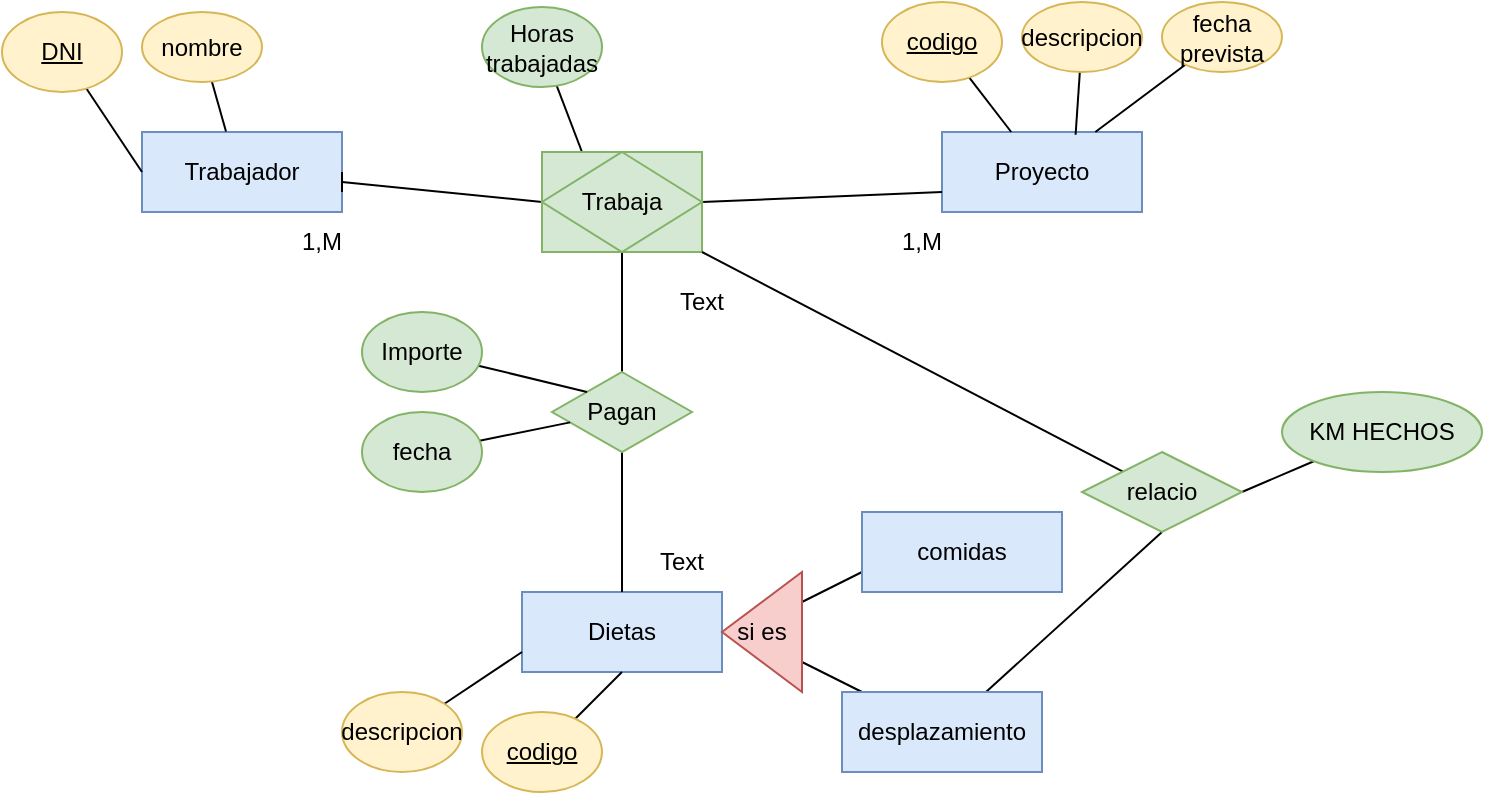 <mxfile version="20.5.3" type="device"><diagram id="R2lEEEUBdFMjLlhIrx00" name="Page-1"><mxGraphModel dx="1038" dy="579" grid="1" gridSize="10" guides="1" tooltips="1" connect="1" arrows="1" fold="1" page="1" pageScale="1" pageWidth="850" pageHeight="1100" math="0" shadow="0" extFonts="Permanent Marker^https://fonts.googleapis.com/css?family=Permanent+Marker"><root><mxCell id="0"/><mxCell id="1" parent="0"/><mxCell id="ZWkOcu4GxZJojOYbVv3w-24" style="edgeStyle=none;rounded=0;orthogonalLoop=1;jettySize=auto;html=1;entryX=0;entryY=0.5;entryDx=0;entryDy=0;endArrow=none;endFill=0;" parent="1" source="ZWkOcu4GxZJojOYbVv3w-1" target="ZWkOcu4GxZJojOYbVv3w-23" edge="1"><mxGeometry relative="1" as="geometry"/></mxCell><mxCell id="ZWkOcu4GxZJojOYbVv3w-1" value="Trabajador" style="whiteSpace=wrap;html=1;align=center;fillColor=#dae8fc;strokeColor=#6c8ebf;" parent="1" vertex="1"><mxGeometry x="80" y="160" width="100" height="40" as="geometry"/></mxCell><mxCell id="ZWkOcu4GxZJojOYbVv3w-2" value="Proyecto" style="whiteSpace=wrap;html=1;align=center;fillColor=#dae8fc;strokeColor=#6c8ebf;" parent="1" vertex="1"><mxGeometry x="480" y="160" width="100" height="40" as="geometry"/></mxCell><mxCell id="ZWkOcu4GxZJojOYbVv3w-4" style="rounded=0;orthogonalLoop=1;jettySize=auto;html=1;entryX=0;entryY=0.75;entryDx=0;entryDy=0;endArrow=none;endFill=0;exitX=1;exitY=0.5;exitDx=0;exitDy=0;" parent="1" source="ZWkOcu4GxZJojOYbVv3w-23" target="ZWkOcu4GxZJojOYbVv3w-2" edge="1"><mxGeometry relative="1" as="geometry"><mxPoint x="380" y="190" as="sourcePoint"/></mxGeometry></mxCell><mxCell id="ZWkOcu4GxZJojOYbVv3w-7" style="edgeStyle=none;rounded=0;orthogonalLoop=1;jettySize=auto;html=1;exitX=1;exitY=0.5;exitDx=0;exitDy=0;endArrow=none;endFill=0;" parent="1" edge="1"><mxGeometry relative="1" as="geometry"><mxPoint x="60" y="115" as="sourcePoint"/><mxPoint x="60" y="115" as="targetPoint"/></mxGeometry></mxCell><mxCell id="ZWkOcu4GxZJojOYbVv3w-15" style="edgeStyle=none;rounded=0;orthogonalLoop=1;jettySize=auto;html=1;entryX=0.42;entryY=-0.005;entryDx=0;entryDy=0;entryPerimeter=0;endArrow=none;endFill=0;" parent="1" source="ZWkOcu4GxZJojOYbVv3w-8" target="ZWkOcu4GxZJojOYbVv3w-1" edge="1"><mxGeometry relative="1" as="geometry"/></mxCell><mxCell id="ZWkOcu4GxZJojOYbVv3w-8" value="nombre" style="ellipse;whiteSpace=wrap;html=1;align=center;fillColor=#fff2cc;strokeColor=#d6b656;" parent="1" vertex="1"><mxGeometry x="80" y="100" width="60" height="35" as="geometry"/></mxCell><mxCell id="ZWkOcu4GxZJojOYbVv3w-9" style="edgeStyle=none;rounded=0;orthogonalLoop=1;jettySize=auto;html=1;entryX=0.5;entryY=1;entryDx=0;entryDy=0;endArrow=none;endFill=0;" parent="1" source="ZWkOcu4GxZJojOYbVv3w-8" target="ZWkOcu4GxZJojOYbVv3w-8" edge="1"><mxGeometry relative="1" as="geometry"/></mxCell><mxCell id="ZWkOcu4GxZJojOYbVv3w-14" style="edgeStyle=none;rounded=0;orthogonalLoop=1;jettySize=auto;html=1;entryX=0;entryY=0.5;entryDx=0;entryDy=0;endArrow=none;endFill=0;" parent="1" source="ZWkOcu4GxZJojOYbVv3w-10" target="ZWkOcu4GxZJojOYbVv3w-1" edge="1"><mxGeometry relative="1" as="geometry"/></mxCell><mxCell id="ZWkOcu4GxZJojOYbVv3w-10" value="DNI" style="ellipse;whiteSpace=wrap;html=1;align=center;fontStyle=4;fillColor=#fff2cc;strokeColor=#d6b656;" parent="1" vertex="1"><mxGeometry x="10" y="100" width="60" height="40" as="geometry"/></mxCell><mxCell id="ZWkOcu4GxZJojOYbVv3w-21" style="edgeStyle=none;rounded=0;orthogonalLoop=1;jettySize=auto;html=1;entryX=0.668;entryY=0.035;entryDx=0;entryDy=0;entryPerimeter=0;endArrow=none;endFill=0;" parent="1" source="ZWkOcu4GxZJojOYbVv3w-11" target="ZWkOcu4GxZJojOYbVv3w-2" edge="1"><mxGeometry relative="1" as="geometry"/></mxCell><mxCell id="ZWkOcu4GxZJojOYbVv3w-11" value="descripcion" style="ellipse;whiteSpace=wrap;html=1;align=center;fillColor=#fff2cc;strokeColor=#d6b656;" parent="1" vertex="1"><mxGeometry x="520" y="95" width="60" height="35" as="geometry"/></mxCell><mxCell id="ZWkOcu4GxZJojOYbVv3w-20" style="edgeStyle=none;rounded=0;orthogonalLoop=1;jettySize=auto;html=1;endArrow=none;endFill=0;" parent="1" source="ZWkOcu4GxZJojOYbVv3w-12" target="ZWkOcu4GxZJojOYbVv3w-2" edge="1"><mxGeometry relative="1" as="geometry"/></mxCell><mxCell id="ZWkOcu4GxZJojOYbVv3w-12" value="codigo" style="ellipse;whiteSpace=wrap;html=1;align=center;fontStyle=4;fillColor=#fff2cc;strokeColor=#d6b656;" parent="1" vertex="1"><mxGeometry x="450" y="95" width="60" height="40" as="geometry"/></mxCell><mxCell id="ZWkOcu4GxZJojOYbVv3w-22" style="edgeStyle=none;rounded=0;orthogonalLoop=1;jettySize=auto;html=1;endArrow=none;endFill=0;" parent="1" source="ZWkOcu4GxZJojOYbVv3w-13" target="ZWkOcu4GxZJojOYbVv3w-2" edge="1"><mxGeometry relative="1" as="geometry"/></mxCell><mxCell id="ZWkOcu4GxZJojOYbVv3w-13" value="fecha&lt;br&gt;prevista" style="ellipse;whiteSpace=wrap;html=1;align=center;fillColor=#fff2cc;strokeColor=#d6b656;" parent="1" vertex="1"><mxGeometry x="590" y="95" width="60" height="35" as="geometry"/></mxCell><mxCell id="ZWkOcu4GxZJojOYbVv3w-17" style="edgeStyle=none;rounded=0;orthogonalLoop=1;jettySize=auto;html=1;endArrow=none;endFill=0;entryX=0.25;entryY=0;entryDx=0;entryDy=0;" parent="1" source="ZWkOcu4GxZJojOYbVv3w-16" target="ZWkOcu4GxZJojOYbVv3w-23" edge="1"><mxGeometry relative="1" as="geometry"><mxPoint x="307.027" y="166.486" as="targetPoint"/></mxGeometry></mxCell><mxCell id="ZWkOcu4GxZJojOYbVv3w-16" value="Horas trabajadas" style="ellipse;whiteSpace=wrap;html=1;align=center;fillColor=#d5e8d4;strokeColor=#82b366;" parent="1" vertex="1"><mxGeometry x="250" y="97.5" width="60" height="40" as="geometry"/></mxCell><mxCell id="ZWkOcu4GxZJojOYbVv3w-30" style="edgeStyle=none;rounded=0;orthogonalLoop=1;jettySize=auto;html=1;entryX=0.5;entryY=0;entryDx=0;entryDy=0;endArrow=none;endFill=0;" parent="1" source="ZWkOcu4GxZJojOYbVv3w-23" target="ZWkOcu4GxZJojOYbVv3w-27" edge="1"><mxGeometry relative="1" as="geometry"/></mxCell><mxCell id="ZWkOcu4GxZJojOYbVv3w-23" value="Trabaja" style="shape=associativeEntity;whiteSpace=wrap;html=1;align=center;fillColor=#d5e8d4;strokeColor=#82b366;" parent="1" vertex="1"><mxGeometry x="280" y="170" width="80" height="50" as="geometry"/></mxCell><mxCell id="ZWkOcu4GxZJojOYbVv3w-26" value="Dietas" style="whiteSpace=wrap;html=1;align=center;fillColor=#dae8fc;strokeColor=#6c8ebf;" parent="1" vertex="1"><mxGeometry x="270" y="390" width="100" height="40" as="geometry"/></mxCell><mxCell id="ZWkOcu4GxZJojOYbVv3w-29" style="edgeStyle=none;rounded=0;orthogonalLoop=1;jettySize=auto;html=1;entryX=0.5;entryY=0;entryDx=0;entryDy=0;endArrow=none;endFill=0;" parent="1" source="ZWkOcu4GxZJojOYbVv3w-27" target="ZWkOcu4GxZJojOYbVv3w-26" edge="1"><mxGeometry relative="1" as="geometry"/></mxCell><mxCell id="ZWkOcu4GxZJojOYbVv3w-27" value="Pagan" style="shape=rhombus;perimeter=rhombusPerimeter;whiteSpace=wrap;html=1;align=center;fillColor=#d5e8d4;strokeColor=#82b366;" parent="1" vertex="1"><mxGeometry x="285" y="280" width="70" height="40" as="geometry"/></mxCell><mxCell id="ZWkOcu4GxZJojOYbVv3w-28" style="edgeStyle=none;rounded=0;orthogonalLoop=1;jettySize=auto;html=1;exitX=1;exitY=0;exitDx=0;exitDy=0;endArrow=none;endFill=0;" parent="1" source="ZWkOcu4GxZJojOYbVv3w-27" target="ZWkOcu4GxZJojOYbVv3w-27" edge="1"><mxGeometry relative="1" as="geometry"/></mxCell><mxCell id="6t_cHjGL2K689ifNOuH1-1" style="edgeStyle=none;rounded=0;orthogonalLoop=1;jettySize=auto;html=1;endArrow=none;endFill=0;" parent="1" source="ZWkOcu4GxZJojOYbVv3w-31" target="ZWkOcu4GxZJojOYbVv3w-27" edge="1"><mxGeometry relative="1" as="geometry"/></mxCell><mxCell id="ZWkOcu4GxZJojOYbVv3w-31" value="fecha" style="ellipse;whiteSpace=wrap;html=1;align=center;fillColor=#d5e8d4;strokeColor=#82b366;" parent="1" vertex="1"><mxGeometry x="190" y="300" width="60" height="40" as="geometry"/></mxCell><mxCell id="6t_cHjGL2K689ifNOuH1-2" style="edgeStyle=none;rounded=0;orthogonalLoop=1;jettySize=auto;html=1;entryX=0;entryY=0;entryDx=0;entryDy=0;endArrow=none;endFill=0;" parent="1" source="ZWkOcu4GxZJojOYbVv3w-33" target="ZWkOcu4GxZJojOYbVv3w-27" edge="1"><mxGeometry relative="1" as="geometry"/></mxCell><mxCell id="ZWkOcu4GxZJojOYbVv3w-33" value="Importe" style="ellipse;whiteSpace=wrap;html=1;align=center;fillColor=#d5e8d4;strokeColor=#82b366;" parent="1" vertex="1"><mxGeometry x="190" y="250" width="60" height="40" as="geometry"/></mxCell><mxCell id="ZWkOcu4GxZJojOYbVv3w-36" style="edgeStyle=none;rounded=0;orthogonalLoop=1;jettySize=auto;html=1;entryX=0;entryY=0.75;entryDx=0;entryDy=0;endArrow=none;endFill=0;" parent="1" source="ZWkOcu4GxZJojOYbVv3w-35" target="ZWkOcu4GxZJojOYbVv3w-26" edge="1"><mxGeometry relative="1" as="geometry"/></mxCell><mxCell id="ZWkOcu4GxZJojOYbVv3w-35" value="descripcion" style="ellipse;whiteSpace=wrap;html=1;align=center;fillColor=#fff2cc;strokeColor=#d6b656;" parent="1" vertex="1"><mxGeometry x="180" y="440" width="60" height="40" as="geometry"/></mxCell><mxCell id="ZWkOcu4GxZJojOYbVv3w-52" style="edgeStyle=none;rounded=0;orthogonalLoop=1;jettySize=auto;html=1;exitX=0;exitY=0.75;exitDx=0;exitDy=0;entryX=0;entryY=0.75;entryDx=0;entryDy=0;endArrow=none;endFill=0;" parent="1" source="ZWkOcu4GxZJojOYbVv3w-42" target="ZWkOcu4GxZJojOYbVv3w-51" edge="1"><mxGeometry relative="1" as="geometry"/></mxCell><mxCell id="ZWkOcu4GxZJojOYbVv3w-42" value="comidas" style="whiteSpace=wrap;html=1;align=center;fillColor=#dae8fc;strokeColor=#6c8ebf;" parent="1" vertex="1"><mxGeometry x="440" y="350" width="100" height="40" as="geometry"/></mxCell><mxCell id="ZWkOcu4GxZJojOYbVv3w-53" style="edgeStyle=none;rounded=0;orthogonalLoop=1;jettySize=auto;html=1;entryX=0;entryY=0.25;entryDx=0;entryDy=0;endArrow=none;endFill=0;" parent="1" source="ZWkOcu4GxZJojOYbVv3w-44" target="ZWkOcu4GxZJojOYbVv3w-51" edge="1"><mxGeometry relative="1" as="geometry"/></mxCell><mxCell id="6t_cHjGL2K689ifNOuH1-16" style="edgeStyle=none;rounded=0;orthogonalLoop=1;jettySize=auto;html=1;entryX=0.5;entryY=1;entryDx=0;entryDy=0;endArrow=none;endFill=0;" parent="1" source="ZWkOcu4GxZJojOYbVv3w-44" target="6t_cHjGL2K689ifNOuH1-15" edge="1"><mxGeometry relative="1" as="geometry"/></mxCell><mxCell id="ZWkOcu4GxZJojOYbVv3w-44" value="desplazamiento" style="whiteSpace=wrap;html=1;align=center;fillColor=#dae8fc;strokeColor=#6c8ebf;" parent="1" vertex="1"><mxGeometry x="430" y="440" width="100" height="40" as="geometry"/></mxCell><mxCell id="ZK3oSLYOHt6sKpQ8Q-cW-3" style="edgeStyle=none;rounded=0;orthogonalLoop=1;jettySize=auto;html=1;entryX=1;entryY=0.5;entryDx=0;entryDy=0;endArrow=none;endFill=0;" edge="1" parent="1" source="ZWkOcu4GxZJojOYbVv3w-49" target="6t_cHjGL2K689ifNOuH1-15"><mxGeometry relative="1" as="geometry"/></mxCell><mxCell id="ZWkOcu4GxZJojOYbVv3w-49" value="KM HECHOS" style="ellipse;whiteSpace=wrap;html=1;align=center;fillColor=#d5e8d4;strokeColor=#82b366;" parent="1" vertex="1"><mxGeometry x="650" y="290" width="100" height="40" as="geometry"/></mxCell><mxCell id="ZWkOcu4GxZJojOYbVv3w-51" value="si es" style="triangle;whiteSpace=wrap;html=1;direction=west;fillColor=#f8cecc;strokeColor=#b85450;" parent="1" vertex="1"><mxGeometry x="370" y="380" width="40" height="60" as="geometry"/></mxCell><mxCell id="6t_cHjGL2K689ifNOuH1-5" style="edgeStyle=none;rounded=0;orthogonalLoop=1;jettySize=auto;html=1;entryX=0.5;entryY=1;entryDx=0;entryDy=0;endArrow=none;endFill=0;" parent="1" source="6t_cHjGL2K689ifNOuH1-3" target="ZWkOcu4GxZJojOYbVv3w-26" edge="1"><mxGeometry relative="1" as="geometry"/></mxCell><mxCell id="6t_cHjGL2K689ifNOuH1-3" value="codigo" style="ellipse;whiteSpace=wrap;html=1;align=center;fontStyle=4;fillColor=#fff2cc;strokeColor=#d6b656;" parent="1" vertex="1"><mxGeometry x="250" y="450" width="60" height="40" as="geometry"/></mxCell><mxCell id="6t_cHjGL2K689ifNOuH1-10" value="1,M" style="text;html=1;strokeColor=none;fillColor=none;align=center;verticalAlign=middle;whiteSpace=wrap;rounded=0;" parent="1" vertex="1"><mxGeometry x="140" y="200" width="60" height="30" as="geometry"/></mxCell><mxCell id="6t_cHjGL2K689ifNOuH1-11" value="1,M" style="text;html=1;strokeColor=none;fillColor=none;align=center;verticalAlign=middle;whiteSpace=wrap;rounded=0;" parent="1" vertex="1"><mxGeometry x="440" y="200" width="60" height="30" as="geometry"/></mxCell><mxCell id="6t_cHjGL2K689ifNOuH1-12" value="Text" style="text;html=1;strokeColor=none;fillColor=none;align=center;verticalAlign=middle;whiteSpace=wrap;rounded=0;" parent="1" vertex="1"><mxGeometry x="330" y="230" width="60" height="30" as="geometry"/></mxCell><mxCell id="6t_cHjGL2K689ifNOuH1-13" value="Text" style="text;html=1;strokeColor=none;fillColor=none;align=center;verticalAlign=middle;whiteSpace=wrap;rounded=0;" parent="1" vertex="1"><mxGeometry x="320" y="360" width="60" height="30" as="geometry"/></mxCell><mxCell id="ZK3oSLYOHt6sKpQ8Q-cW-1" style="rounded=0;orthogonalLoop=1;jettySize=auto;html=1;entryX=1;entryY=1;entryDx=0;entryDy=0;endArrow=none;endFill=0;" edge="1" parent="1" source="6t_cHjGL2K689ifNOuH1-15" target="ZWkOcu4GxZJojOYbVv3w-23"><mxGeometry relative="1" as="geometry"/></mxCell><mxCell id="6t_cHjGL2K689ifNOuH1-15" value="relacio" style="shape=rhombus;perimeter=rhombusPerimeter;whiteSpace=wrap;html=1;align=center;fillColor=#d5e8d4;strokeColor=#82b366;" parent="1" vertex="1"><mxGeometry x="550" y="320" width="80" height="40" as="geometry"/></mxCell><mxCell id="ZK3oSLYOHt6sKpQ8Q-cW-2" style="edgeStyle=none;rounded=0;orthogonalLoop=1;jettySize=auto;html=1;exitX=1;exitY=0.75;exitDx=0;exitDy=0;entryX=1;entryY=0.5;entryDx=0;entryDy=0;endArrow=none;endFill=0;" edge="1" parent="1" source="ZWkOcu4GxZJojOYbVv3w-1" target="ZWkOcu4GxZJojOYbVv3w-1"><mxGeometry relative="1" as="geometry"/></mxCell></root></mxGraphModel></diagram></mxfile>